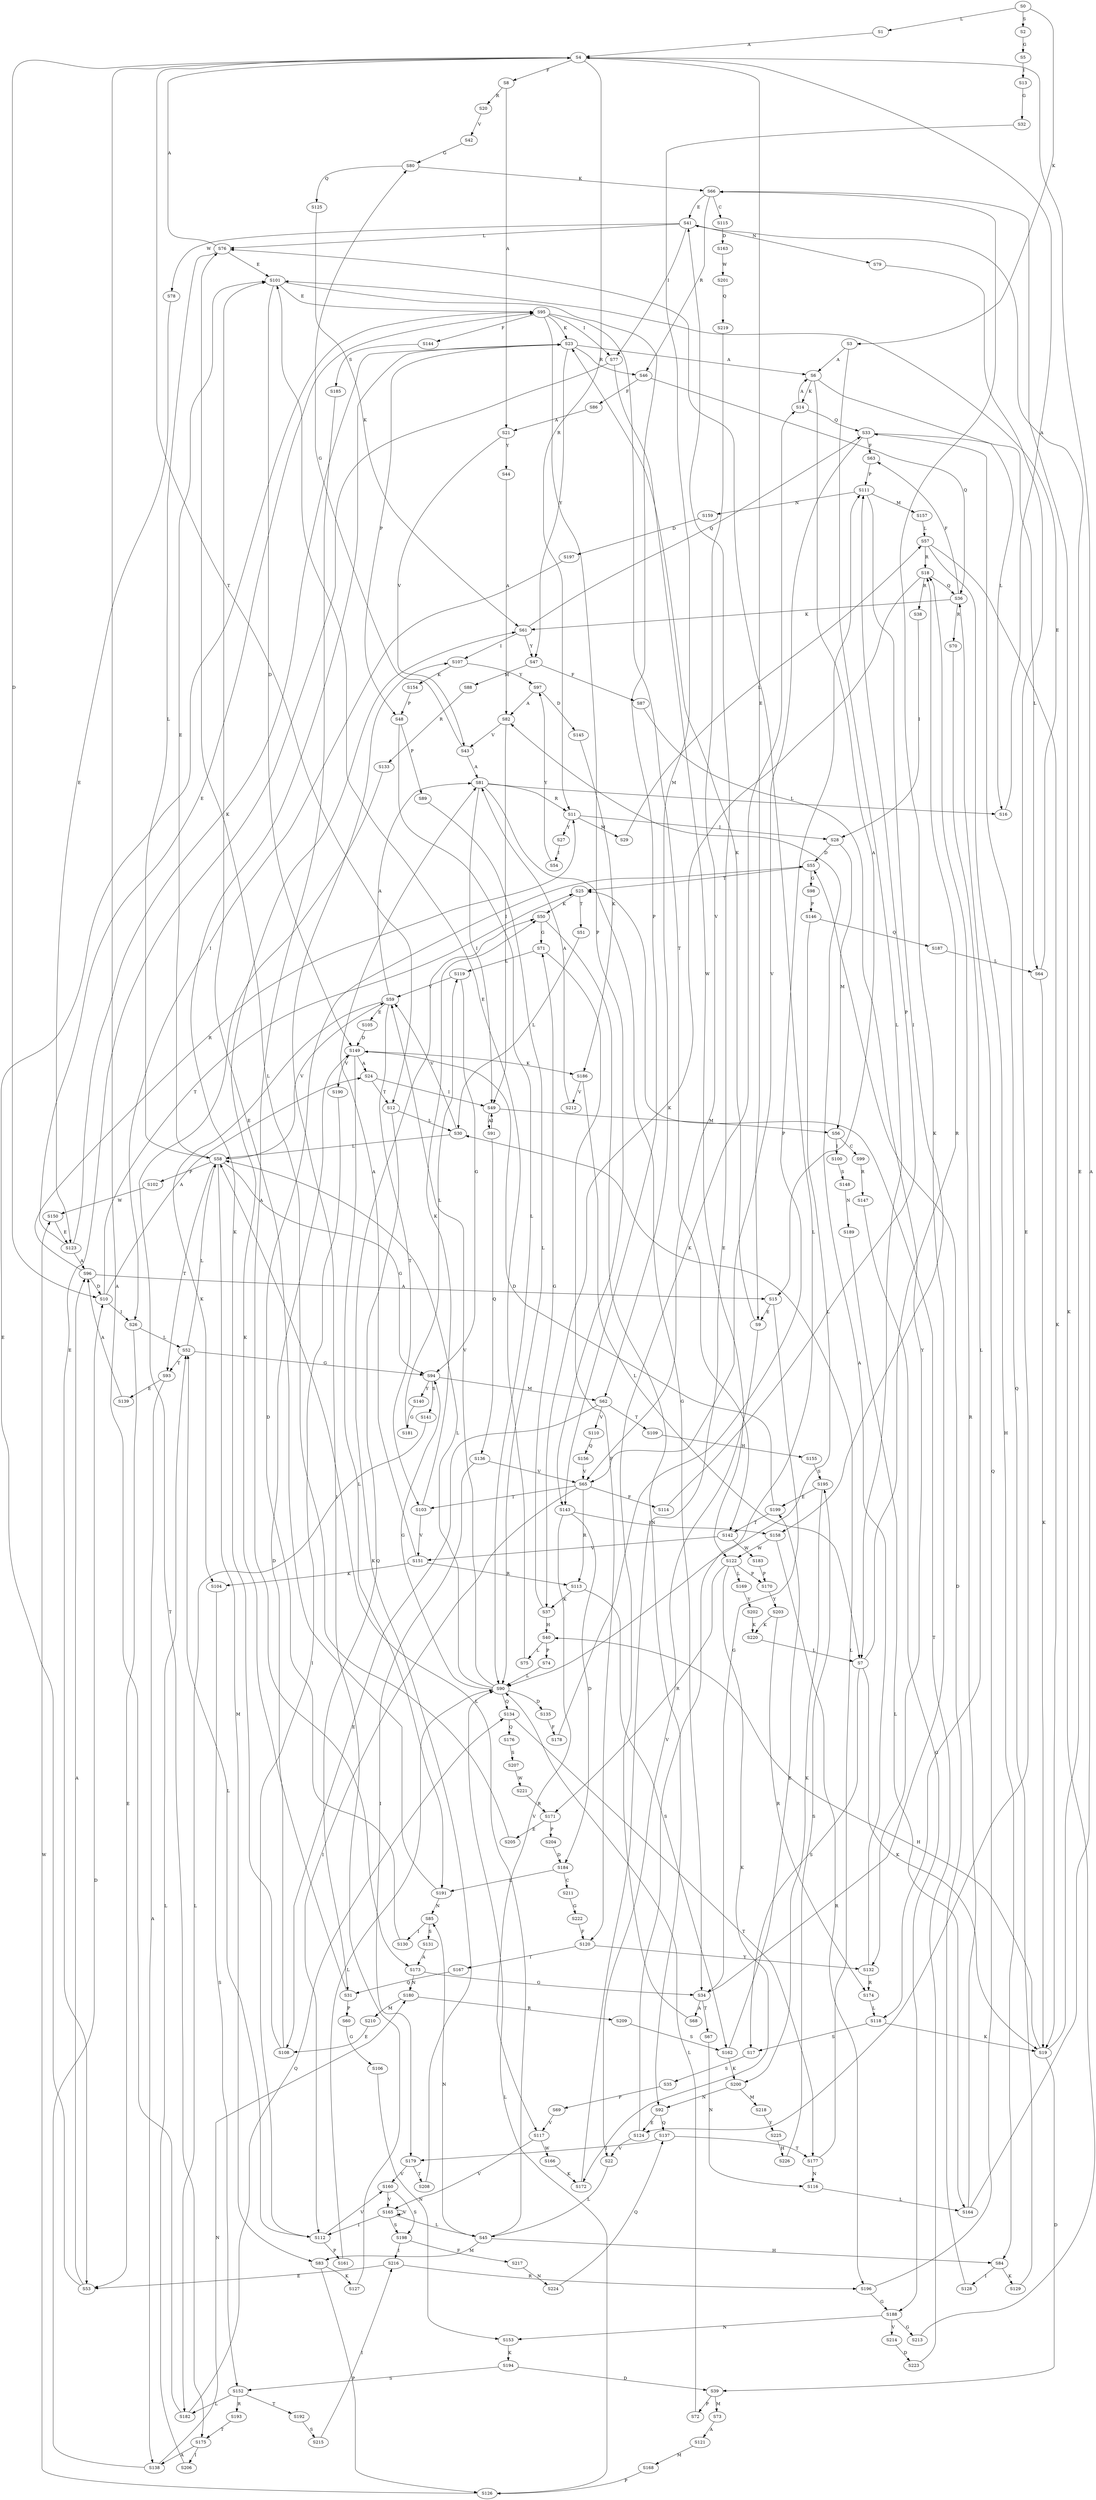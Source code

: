 strict digraph  {
	S0 -> S1 [ label = L ];
	S0 -> S2 [ label = S ];
	S0 -> S3 [ label = K ];
	S1 -> S4 [ label = A ];
	S2 -> S5 [ label = G ];
	S3 -> S6 [ label = A ];
	S3 -> S7 [ label = L ];
	S4 -> S8 [ label = F ];
	S4 -> S9 [ label = E ];
	S4 -> S10 [ label = D ];
	S4 -> S11 [ label = R ];
	S4 -> S12 [ label = T ];
	S5 -> S13 [ label = I ];
	S6 -> S14 [ label = K ];
	S6 -> S15 [ label = A ];
	S6 -> S16 [ label = L ];
	S7 -> S17 [ label = S ];
	S7 -> S18 [ label = R ];
	S7 -> S19 [ label = K ];
	S8 -> S20 [ label = R ];
	S8 -> S21 [ label = A ];
	S9 -> S22 [ label = V ];
	S9 -> S23 [ label = K ];
	S10 -> S24 [ label = A ];
	S10 -> S25 [ label = T ];
	S10 -> S26 [ label = I ];
	S11 -> S27 [ label = Y ];
	S11 -> S28 [ label = I ];
	S11 -> S29 [ label = M ];
	S12 -> S30 [ label = L ];
	S12 -> S31 [ label = Q ];
	S13 -> S32 [ label = G ];
	S14 -> S33 [ label = Q ];
	S14 -> S6 [ label = A ];
	S15 -> S9 [ label = E ];
	S15 -> S34 [ label = G ];
	S16 -> S4 [ label = A ];
	S17 -> S35 [ label = S ];
	S18 -> S36 [ label = Q ];
	S18 -> S37 [ label = K ];
	S18 -> S38 [ label = R ];
	S19 -> S39 [ label = D ];
	S19 -> S40 [ label = H ];
	S19 -> S41 [ label = E ];
	S20 -> S42 [ label = V ];
	S21 -> S43 [ label = V ];
	S21 -> S44 [ label = Y ];
	S22 -> S45 [ label = L ];
	S23 -> S46 [ label = R ];
	S23 -> S47 [ label = Y ];
	S23 -> S48 [ label = P ];
	S23 -> S6 [ label = A ];
	S24 -> S49 [ label = I ];
	S24 -> S12 [ label = T ];
	S25 -> S50 [ label = K ];
	S25 -> S51 [ label = T ];
	S26 -> S52 [ label = L ];
	S26 -> S53 [ label = E ];
	S27 -> S54 [ label = I ];
	S28 -> S55 [ label = D ];
	S28 -> S56 [ label = M ];
	S29 -> S57 [ label = L ];
	S30 -> S58 [ label = L ];
	S30 -> S59 [ label = V ];
	S31 -> S60 [ label = P ];
	S31 -> S61 [ label = K ];
	S32 -> S62 [ label = M ];
	S33 -> S63 [ label = F ];
	S33 -> S64 [ label = L ];
	S33 -> S65 [ label = V ];
	S34 -> S66 [ label = K ];
	S34 -> S67 [ label = T ];
	S34 -> S68 [ label = A ];
	S35 -> S69 [ label = P ];
	S36 -> S70 [ label = R ];
	S36 -> S63 [ label = F ];
	S36 -> S61 [ label = K ];
	S37 -> S71 [ label = G ];
	S37 -> S40 [ label = H ];
	S38 -> S28 [ label = I ];
	S39 -> S72 [ label = P ];
	S39 -> S73 [ label = M ];
	S40 -> S74 [ label = P ];
	S40 -> S75 [ label = L ];
	S41 -> S76 [ label = L ];
	S41 -> S77 [ label = I ];
	S41 -> S78 [ label = W ];
	S41 -> S79 [ label = N ];
	S42 -> S80 [ label = G ];
	S43 -> S81 [ label = A ];
	S43 -> S80 [ label = G ];
	S44 -> S82 [ label = A ];
	S45 -> S83 [ label = M ];
	S45 -> S84 [ label = H ];
	S45 -> S58 [ label = L ];
	S45 -> S85 [ label = N ];
	S46 -> S36 [ label = Q ];
	S46 -> S86 [ label = F ];
	S47 -> S87 [ label = F ];
	S47 -> S88 [ label = M ];
	S48 -> S89 [ label = P ];
	S48 -> S90 [ label = L ];
	S49 -> S56 [ label = M ];
	S49 -> S91 [ label = A ];
	S50 -> S71 [ label = G ];
	S50 -> S92 [ label = N ];
	S51 -> S30 [ label = L ];
	S52 -> S58 [ label = L ];
	S52 -> S93 [ label = T ];
	S52 -> S94 [ label = G ];
	S53 -> S95 [ label = E ];
	S53 -> S96 [ label = A ];
	S54 -> S97 [ label = Y ];
	S55 -> S98 [ label = G ];
	S55 -> S25 [ label = T ];
	S56 -> S99 [ label = C ];
	S56 -> S100 [ label = I ];
	S57 -> S18 [ label = R ];
	S57 -> S84 [ label = H ];
	S57 -> S19 [ label = K ];
	S58 -> S101 [ label = E ];
	S58 -> S94 [ label = G ];
	S58 -> S93 [ label = T ];
	S58 -> S102 [ label = P ];
	S58 -> S59 [ label = V ];
	S58 -> S83 [ label = M ];
	S59 -> S81 [ label = A ];
	S59 -> S103 [ label = T ];
	S59 -> S104 [ label = K ];
	S59 -> S105 [ label = E ];
	S60 -> S106 [ label = G ];
	S61 -> S33 [ label = Q ];
	S61 -> S107 [ label = I ];
	S61 -> S47 [ label = Y ];
	S62 -> S108 [ label = E ];
	S62 -> S109 [ label = T ];
	S62 -> S110 [ label = V ];
	S63 -> S111 [ label = P ];
	S64 -> S19 [ label = K ];
	S64 -> S101 [ label = E ];
	S65 -> S103 [ label = T ];
	S65 -> S112 [ label = I ];
	S65 -> S113 [ label = R ];
	S65 -> S114 [ label = F ];
	S66 -> S41 [ label = E ];
	S66 -> S46 [ label = R ];
	S66 -> S115 [ label = C ];
	S67 -> S116 [ label = N ];
	S68 -> S14 [ label = K ];
	S69 -> S117 [ label = V ];
	S70 -> S118 [ label = L ];
	S71 -> S119 [ label = L ];
	S71 -> S120 [ label = F ];
	S72 -> S90 [ label = L ];
	S73 -> S121 [ label = A ];
	S74 -> S90 [ label = L ];
	S75 -> S101 [ label = E ];
	S76 -> S4 [ label = A ];
	S76 -> S101 [ label = E ];
	S76 -> S58 [ label = L ];
	S77 -> S122 [ label = W ];
	S77 -> S53 [ label = E ];
	S78 -> S123 [ label = E ];
	S79 -> S124 [ label = E ];
	S80 -> S125 [ label = Q ];
	S80 -> S66 [ label = K ];
	S81 -> S16 [ label = L ];
	S81 -> S49 [ label = I ];
	S81 -> S11 [ label = R ];
	S81 -> S34 [ label = G ];
	S82 -> S43 [ label = V ];
	S82 -> S49 [ label = I ];
	S83 -> S126 [ label = P ];
	S83 -> S127 [ label = K ];
	S84 -> S128 [ label = I ];
	S84 -> S129 [ label = K ];
	S85 -> S130 [ label = I ];
	S85 -> S131 [ label = S ];
	S86 -> S21 [ label = A ];
	S87 -> S132 [ label = Y ];
	S88 -> S133 [ label = R ];
	S89 -> S90 [ label = L ];
	S90 -> S59 [ label = V ];
	S90 -> S58 [ label = L ];
	S90 -> S94 [ label = G ];
	S90 -> S134 [ label = Q ];
	S90 -> S135 [ label = D ];
	S91 -> S136 [ label = Q ];
	S91 -> S49 [ label = I ];
	S92 -> S124 [ label = E ];
	S92 -> S137 [ label = Q ];
	S93 -> S138 [ label = A ];
	S93 -> S139 [ label = E ];
	S94 -> S62 [ label = M ];
	S94 -> S140 [ label = Y ];
	S94 -> S141 [ label = S ];
	S95 -> S77 [ label = I ];
	S95 -> S23 [ label = K ];
	S95 -> S142 [ label = T ];
	S95 -> S143 [ label = P ];
	S95 -> S144 [ label = F ];
	S96 -> S11 [ label = R ];
	S96 -> S10 [ label = D ];
	S96 -> S15 [ label = A ];
	S97 -> S82 [ label = A ];
	S97 -> S145 [ label = D ];
	S98 -> S146 [ label = P ];
	S99 -> S147 [ label = R ];
	S100 -> S148 [ label = S ];
	S101 -> S95 [ label = E ];
	S101 -> S143 [ label = P ];
	S101 -> S149 [ label = D ];
	S102 -> S150 [ label = W ];
	S103 -> S151 [ label = V ];
	S103 -> S50 [ label = K ];
	S104 -> S152 [ label = S ];
	S105 -> S149 [ label = D ];
	S106 -> S153 [ label = N ];
	S107 -> S154 [ label = K ];
	S107 -> S97 [ label = Y ];
	S108 -> S149 [ label = D ];
	S108 -> S23 [ label = K ];
	S109 -> S155 [ label = H ];
	S110 -> S156 [ label = Q ];
	S111 -> S157 [ label = M ];
	S111 -> S158 [ label = I ];
	S111 -> S159 [ label = N ];
	S112 -> S52 [ label = L ];
	S112 -> S160 [ label = V ];
	S112 -> S161 [ label = P ];
	S113 -> S162 [ label = S ];
	S113 -> S37 [ label = K ];
	S114 -> S111 [ label = P ];
	S115 -> S163 [ label = D ];
	S116 -> S164 [ label = L ];
	S117 -> S165 [ label = V ];
	S117 -> S166 [ label = W ];
	S118 -> S19 [ label = K ];
	S118 -> S17 [ label = S ];
	S119 -> S94 [ label = G ];
	S119 -> S59 [ label = V ];
	S120 -> S167 [ label = T ];
	S120 -> S132 [ label = Y ];
	S121 -> S168 [ label = M ];
	S122 -> S169 [ label = L ];
	S122 -> S170 [ label = P ];
	S122 -> S171 [ label = R ];
	S122 -> S172 [ label = K ];
	S123 -> S96 [ label = A ];
	S123 -> S23 [ label = K ];
	S123 -> S95 [ label = E ];
	S124 -> S22 [ label = V ];
	S124 -> S76 [ label = L ];
	S125 -> S61 [ label = K ];
	S126 -> S150 [ label = W ];
	S126 -> S90 [ label = L ];
	S127 -> S107 [ label = I ];
	S128 -> S55 [ label = D ];
	S129 -> S33 [ label = Q ];
	S130 -> S55 [ label = D ];
	S131 -> S173 [ label = A ];
	S132 -> S82 [ label = A ];
	S132 -> S174 [ label = R ];
	S133 -> S175 [ label = T ];
	S134 -> S176 [ label = Q ];
	S134 -> S177 [ label = T ];
	S135 -> S178 [ label = F ];
	S136 -> S179 [ label = I ];
	S136 -> S65 [ label = V ];
	S137 -> S179 [ label = I ];
	S137 -> S177 [ label = T ];
	S138 -> S10 [ label = D ];
	S138 -> S180 [ label = N ];
	S139 -> S96 [ label = A ];
	S140 -> S181 [ label = G ];
	S141 -> S182 [ label = L ];
	S142 -> S151 [ label = V ];
	S142 -> S183 [ label = W ];
	S143 -> S117 [ label = V ];
	S143 -> S158 [ label = I ];
	S143 -> S184 [ label = D ];
	S144 -> S185 [ label = S ];
	S145 -> S186 [ label = K ];
	S146 -> S90 [ label = L ];
	S146 -> S187 [ label = Q ];
	S147 -> S188 [ label = G ];
	S148 -> S189 [ label = N ];
	S149 -> S24 [ label = A ];
	S149 -> S190 [ label = V ];
	S149 -> S191 [ label = L ];
	S149 -> S186 [ label = K ];
	S150 -> S123 [ label = E ];
	S151 -> S81 [ label = A ];
	S151 -> S113 [ label = R ];
	S151 -> S104 [ label = K ];
	S152 -> S182 [ label = L ];
	S152 -> S192 [ label = T ];
	S152 -> S193 [ label = R ];
	S153 -> S194 [ label = K ];
	S154 -> S48 [ label = P ];
	S155 -> S195 [ label = S ];
	S156 -> S65 [ label = V ];
	S157 -> S57 [ label = L ];
	S158 -> S122 [ label = W ];
	S158 -> S196 [ label = R ];
	S159 -> S197 [ label = D ];
	S160 -> S198 [ label = S ];
	S160 -> S165 [ label = V ];
	S161 -> S90 [ label = L ];
	S162 -> S199 [ label = E ];
	S162 -> S200 [ label = K ];
	S163 -> S201 [ label = W ];
	S164 -> S4 [ label = A ];
	S164 -> S18 [ label = R ];
	S165 -> S45 [ label = L ];
	S165 -> S165 [ label = V ];
	S165 -> S112 [ label = I ];
	S165 -> S198 [ label = S ];
	S166 -> S172 [ label = K ];
	S167 -> S31 [ label = Q ];
	S168 -> S126 [ label = P ];
	S169 -> S202 [ label = Y ];
	S170 -> S203 [ label = Y ];
	S171 -> S204 [ label = P ];
	S171 -> S205 [ label = E ];
	S172 -> S41 [ label = E ];
	S173 -> S34 [ label = G ];
	S173 -> S180 [ label = N ];
	S174 -> S118 [ label = L ];
	S175 -> S138 [ label = A ];
	S175 -> S206 [ label = I ];
	S176 -> S207 [ label = S ];
	S177 -> S116 [ label = N ];
	S177 -> S30 [ label = L ];
	S178 -> S111 [ label = P ];
	S179 -> S208 [ label = T ];
	S179 -> S160 [ label = V ];
	S180 -> S209 [ label = R ];
	S180 -> S210 [ label = M ];
	S181 -> S119 [ label = L ];
	S182 -> S134 [ label = Q ];
	S182 -> S4 [ label = A ];
	S183 -> S170 [ label = P ];
	S184 -> S211 [ label = C ];
	S184 -> S191 [ label = L ];
	S185 -> S173 [ label = A ];
	S186 -> S7 [ label = L ];
	S186 -> S212 [ label = V ];
	S187 -> S64 [ label = L ];
	S188 -> S213 [ label = G ];
	S188 -> S153 [ label = N ];
	S188 -> S214 [ label = V ];
	S189 -> S164 [ label = L ];
	S190 -> S112 [ label = I ];
	S191 -> S101 [ label = E ];
	S191 -> S85 [ label = N ];
	S192 -> S215 [ label = S ];
	S193 -> S175 [ label = T ];
	S194 -> S39 [ label = D ];
	S194 -> S152 [ label = S ];
	S195 -> S200 [ label = K ];
	S195 -> S199 [ label = E ];
	S196 -> S188 [ label = G ];
	S196 -> S36 [ label = Q ];
	S197 -> S26 [ label = I ];
	S198 -> S216 [ label = I ];
	S198 -> S217 [ label = F ];
	S199 -> S142 [ label = T ];
	S199 -> S149 [ label = D ];
	S200 -> S92 [ label = N ];
	S200 -> S218 [ label = M ];
	S201 -> S219 [ label = Q ];
	S202 -> S220 [ label = K ];
	S203 -> S220 [ label = K ];
	S203 -> S174 [ label = R ];
	S204 -> S184 [ label = D ];
	S205 -> S76 [ label = L ];
	S206 -> S52 [ label = L ];
	S207 -> S221 [ label = W ];
	S208 -> S50 [ label = K ];
	S209 -> S162 [ label = S ];
	S210 -> S108 [ label = E ];
	S211 -> S222 [ label = G ];
	S212 -> S81 [ label = A ];
	S213 -> S66 [ label = K ];
	S214 -> S223 [ label = D ];
	S215 -> S216 [ label = I ];
	S216 -> S53 [ label = E ];
	S216 -> S196 [ label = R ];
	S217 -> S224 [ label = N ];
	S218 -> S225 [ label = Y ];
	S219 -> S65 [ label = V ];
	S220 -> S7 [ label = L ];
	S221 -> S171 [ label = R ];
	S222 -> S120 [ label = F ];
	S223 -> S25 [ label = T ];
	S224 -> S137 [ label = Q ];
	S225 -> S226 [ label = H ];
	S226 -> S195 [ label = S ];
}
